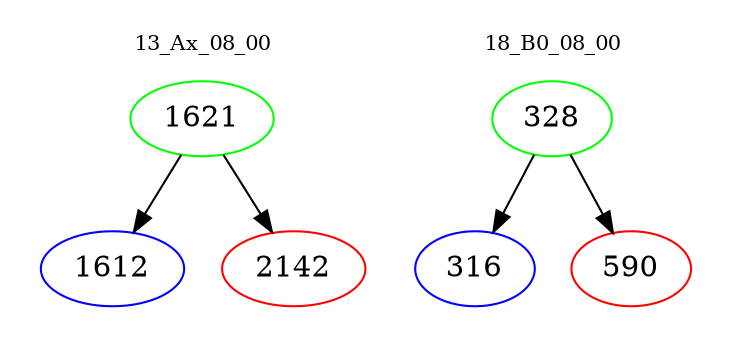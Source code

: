 digraph{
subgraph cluster_0 {
color = white
label = "13_Ax_08_00";
fontsize=10;
T0_1621 [label="1621", color="green"]
T0_1621 -> T0_1612 [color="black"]
T0_1612 [label="1612", color="blue"]
T0_1621 -> T0_2142 [color="black"]
T0_2142 [label="2142", color="red"]
}
subgraph cluster_1 {
color = white
label = "18_B0_08_00";
fontsize=10;
T1_328 [label="328", color="green"]
T1_328 -> T1_316 [color="black"]
T1_316 [label="316", color="blue"]
T1_328 -> T1_590 [color="black"]
T1_590 [label="590", color="red"]
}
}

